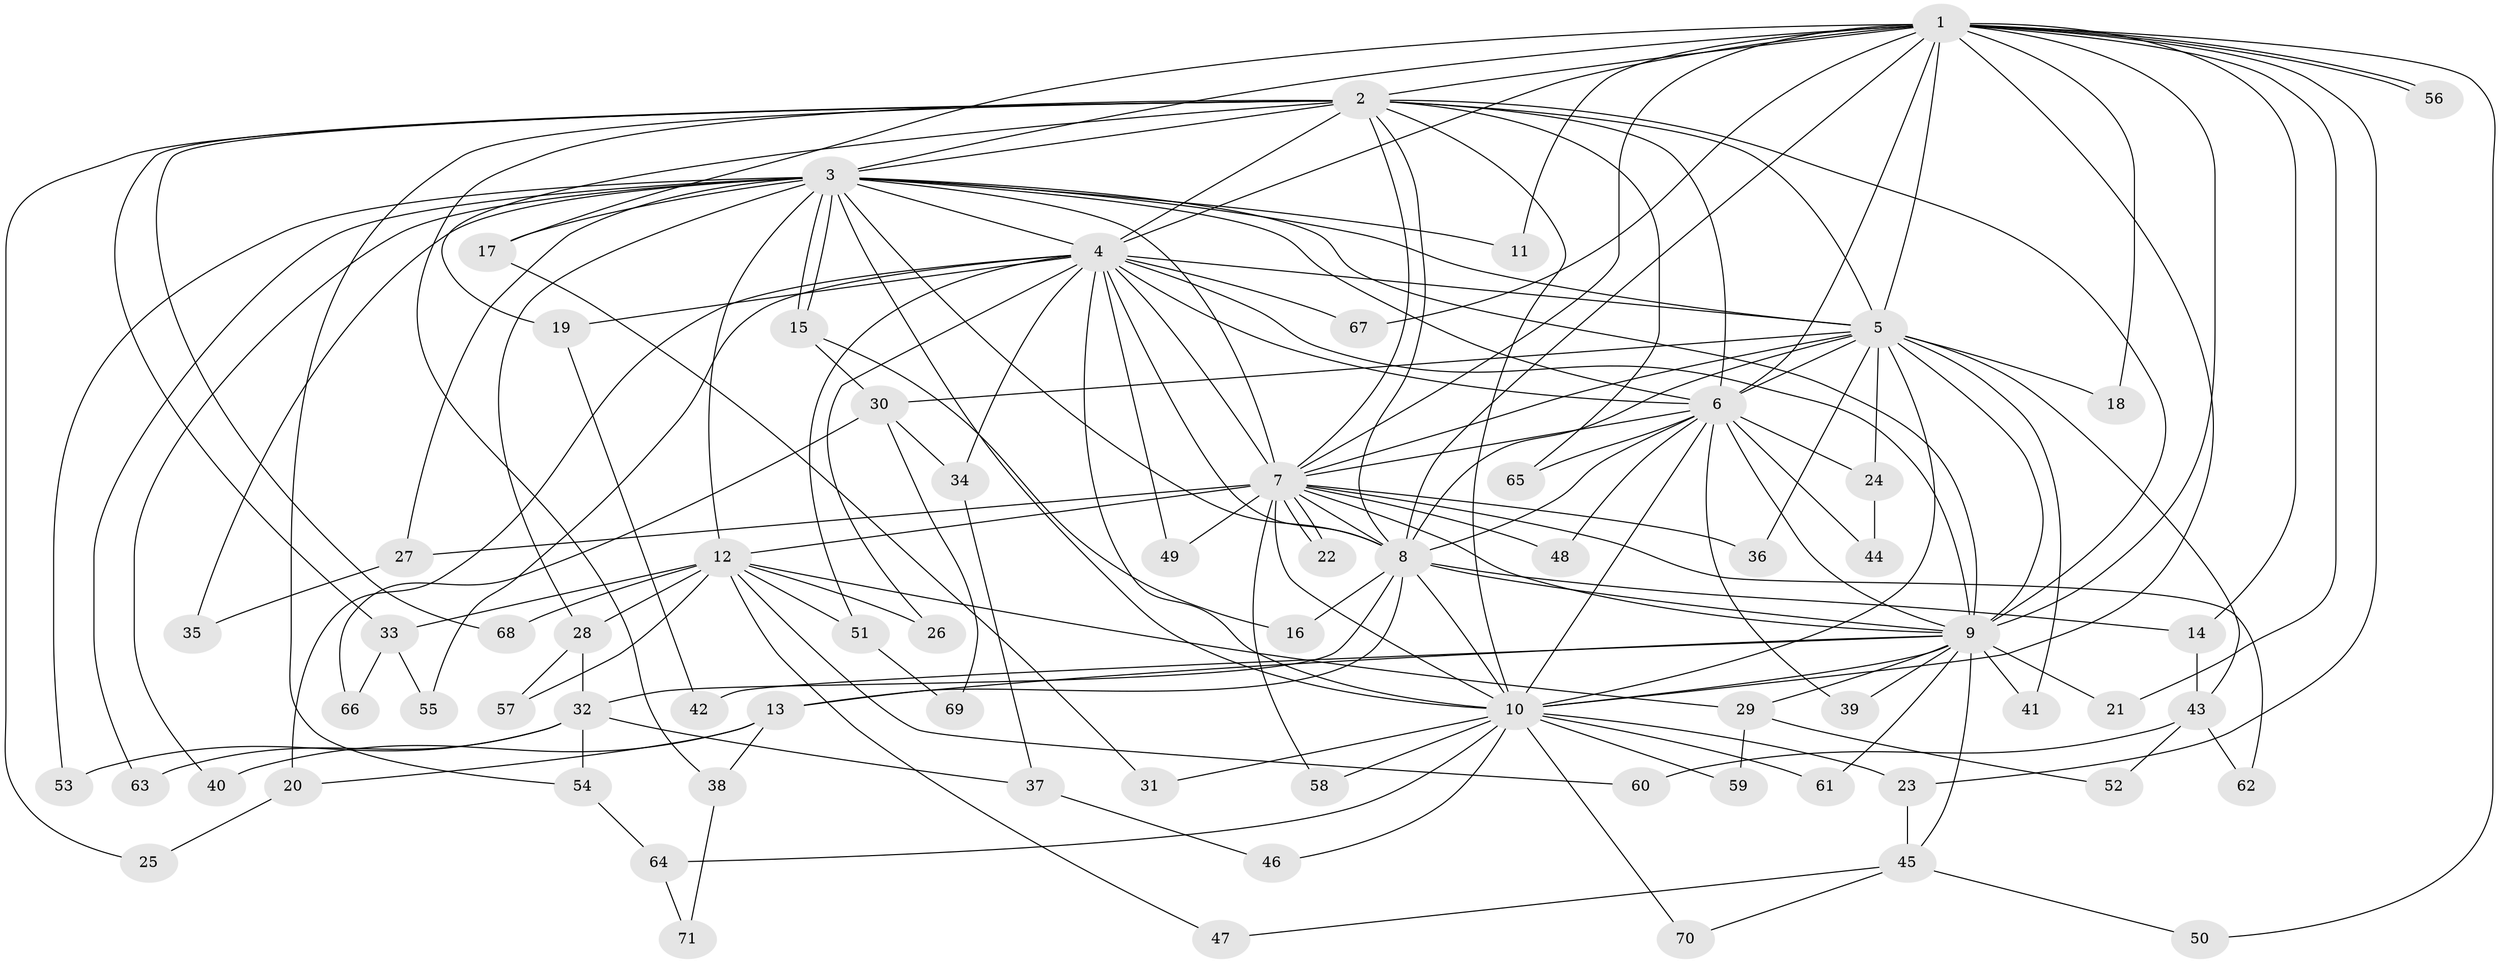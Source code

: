 // Generated by graph-tools (version 1.1) at 2025/25/03/09/25 03:25:46]
// undirected, 71 vertices, 167 edges
graph export_dot {
graph [start="1"]
  node [color=gray90,style=filled];
  1;
  2;
  3;
  4;
  5;
  6;
  7;
  8;
  9;
  10;
  11;
  12;
  13;
  14;
  15;
  16;
  17;
  18;
  19;
  20;
  21;
  22;
  23;
  24;
  25;
  26;
  27;
  28;
  29;
  30;
  31;
  32;
  33;
  34;
  35;
  36;
  37;
  38;
  39;
  40;
  41;
  42;
  43;
  44;
  45;
  46;
  47;
  48;
  49;
  50;
  51;
  52;
  53;
  54;
  55;
  56;
  57;
  58;
  59;
  60;
  61;
  62;
  63;
  64;
  65;
  66;
  67;
  68;
  69;
  70;
  71;
  1 -- 2;
  1 -- 3;
  1 -- 4;
  1 -- 5;
  1 -- 6;
  1 -- 7;
  1 -- 8;
  1 -- 9;
  1 -- 10;
  1 -- 11;
  1 -- 14;
  1 -- 17;
  1 -- 18;
  1 -- 21;
  1 -- 23;
  1 -- 50;
  1 -- 56;
  1 -- 56;
  1 -- 67;
  2 -- 3;
  2 -- 4;
  2 -- 5;
  2 -- 6;
  2 -- 7;
  2 -- 8;
  2 -- 9;
  2 -- 10;
  2 -- 19;
  2 -- 25;
  2 -- 33;
  2 -- 38;
  2 -- 54;
  2 -- 65;
  2 -- 68;
  3 -- 4;
  3 -- 5;
  3 -- 6;
  3 -- 7;
  3 -- 8;
  3 -- 9;
  3 -- 10;
  3 -- 11;
  3 -- 12;
  3 -- 15;
  3 -- 15;
  3 -- 17;
  3 -- 27;
  3 -- 28;
  3 -- 35;
  3 -- 40;
  3 -- 53;
  3 -- 63;
  4 -- 5;
  4 -- 6;
  4 -- 7;
  4 -- 8;
  4 -- 9;
  4 -- 10;
  4 -- 19;
  4 -- 20;
  4 -- 26;
  4 -- 34;
  4 -- 49;
  4 -- 51;
  4 -- 55;
  4 -- 67;
  5 -- 6;
  5 -- 7;
  5 -- 8;
  5 -- 9;
  5 -- 10;
  5 -- 18;
  5 -- 24;
  5 -- 30;
  5 -- 36;
  5 -- 41;
  5 -- 43;
  6 -- 7;
  6 -- 8;
  6 -- 9;
  6 -- 10;
  6 -- 24;
  6 -- 39;
  6 -- 44;
  6 -- 48;
  6 -- 65;
  7 -- 8;
  7 -- 9;
  7 -- 10;
  7 -- 12;
  7 -- 22;
  7 -- 22;
  7 -- 27;
  7 -- 36;
  7 -- 48;
  7 -- 49;
  7 -- 58;
  7 -- 62;
  8 -- 9;
  8 -- 10;
  8 -- 13;
  8 -- 14;
  8 -- 16;
  8 -- 32;
  9 -- 10;
  9 -- 13;
  9 -- 21;
  9 -- 29;
  9 -- 39;
  9 -- 41;
  9 -- 42;
  9 -- 45;
  9 -- 61;
  10 -- 23;
  10 -- 31;
  10 -- 46;
  10 -- 58;
  10 -- 59;
  10 -- 61;
  10 -- 64;
  10 -- 70;
  12 -- 26;
  12 -- 28;
  12 -- 29;
  12 -- 33;
  12 -- 47;
  12 -- 51;
  12 -- 57;
  12 -- 60;
  12 -- 68;
  13 -- 20;
  13 -- 38;
  13 -- 40;
  14 -- 43;
  15 -- 16;
  15 -- 30;
  17 -- 31;
  19 -- 42;
  20 -- 25;
  23 -- 45;
  24 -- 44;
  27 -- 35;
  28 -- 32;
  28 -- 57;
  29 -- 52;
  29 -- 59;
  30 -- 34;
  30 -- 66;
  30 -- 69;
  32 -- 37;
  32 -- 53;
  32 -- 54;
  32 -- 63;
  33 -- 55;
  33 -- 66;
  34 -- 37;
  37 -- 46;
  38 -- 71;
  43 -- 52;
  43 -- 60;
  43 -- 62;
  45 -- 47;
  45 -- 50;
  45 -- 70;
  51 -- 69;
  54 -- 64;
  64 -- 71;
}
